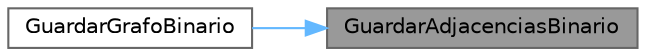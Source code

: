 digraph "GuardarAdjacenciasBinario"
{
 // LATEX_PDF_SIZE
  bgcolor="transparent";
  edge [fontname=Helvetica,fontsize=10,labelfontname=Helvetica,labelfontsize=10];
  node [fontname=Helvetica,fontsize=10,shape=box,height=0.2,width=0.4];
  rankdir="RL";
  Node1 [id="Node000001",label="GuardarAdjacenciasBinario",height=0.2,width=0.4,color="gray40", fillcolor="grey60", style="filled", fontcolor="black",tooltip=" "];
  Node1 -> Node2 [id="edge1_Node000001_Node000002",dir="back",color="steelblue1",style="solid",tooltip=" "];
  Node2 [id="Node000002",label="GuardarGrafoBinario",height=0.2,width=0.4,color="grey40", fillcolor="white", style="filled",URL="$_ficheiro_8c.html#a2c51213a32979c0a6c4d974cbcd20d98",tooltip=" "];
}
